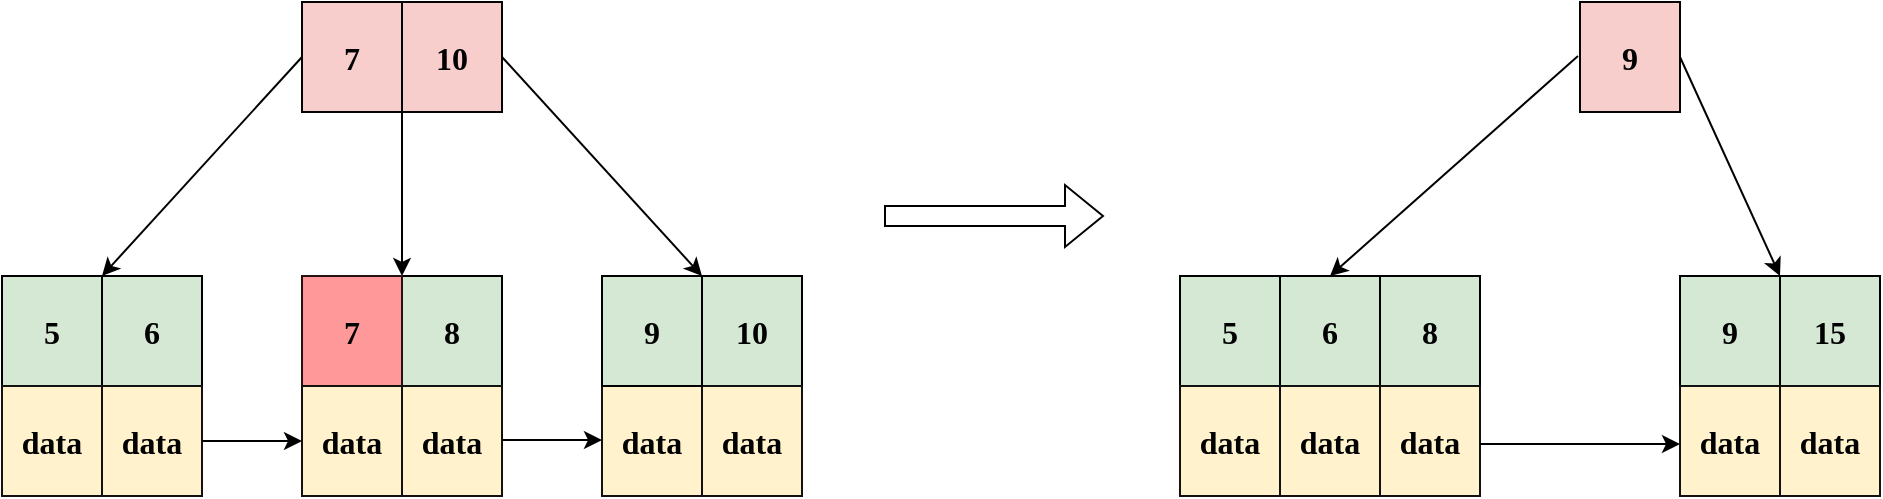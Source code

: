 <mxfile version="21.2.8" type="device">
  <diagram name="Page-1" id="G8zUkWH1zO-NME-5j4UN">
    <mxGraphModel dx="1100" dy="803" grid="1" gridSize="10" guides="1" tooltips="1" connect="1" arrows="1" fold="1" page="1" pageScale="1" pageWidth="827" pageHeight="1169" math="0" shadow="0">
      <root>
        <mxCell id="0" />
        <mxCell id="1" parent="0" />
        <mxCell id="S-mwotM_cn-dGgrq2116-1" value="&lt;b&gt;&lt;font face=&quot;Verdana&quot; style=&quot;font-size: 16px;&quot;&gt;7&lt;/font&gt;&lt;/b&gt;" style="rounded=0;whiteSpace=wrap;html=1;fillColor=#f8cecc;strokeColor=#030303;" parent="1" vertex="1">
          <mxGeometry x="150" y="593" width="50" height="55" as="geometry" />
        </mxCell>
        <mxCell id="pxex9ywGjvc4ZNXBWNHF-4" style="edgeStyle=orthogonalEdgeStyle;rounded=0;orthogonalLoop=1;jettySize=auto;html=1;exitX=0;exitY=1;exitDx=0;exitDy=0;entryX=1;entryY=0;entryDx=0;entryDy=0;" edge="1" parent="1" source="S-mwotM_cn-dGgrq2116-2" target="pxex9ywGjvc4ZNXBWNHF-1">
          <mxGeometry relative="1" as="geometry" />
        </mxCell>
        <mxCell id="S-mwotM_cn-dGgrq2116-2" value="&lt;b&gt;&lt;font face=&quot;Verdana&quot; style=&quot;font-size: 16px;&quot;&gt;10&lt;/font&gt;&lt;/b&gt;" style="rounded=0;whiteSpace=wrap;html=1;fillColor=#f8cecc;strokeColor=#030303;" parent="1" vertex="1">
          <mxGeometry x="200" y="593" width="50" height="55" as="geometry" />
        </mxCell>
        <mxCell id="S-mwotM_cn-dGgrq2116-7" value="&lt;b&gt;&lt;font face=&quot;Verdana&quot; style=&quot;font-size: 16px;&quot;&gt;5&lt;/font&gt;&lt;/b&gt;" style="rounded=0;whiteSpace=wrap;html=1;fillColor=#d5e8d4;strokeColor=#000000;" parent="1" vertex="1">
          <mxGeometry y="730" width="50" height="55" as="geometry" />
        </mxCell>
        <mxCell id="S-mwotM_cn-dGgrq2116-8" value="&lt;b&gt;&lt;font face=&quot;Verdana&quot; style=&quot;font-size: 16px;&quot;&gt;data&lt;/font&gt;&lt;/b&gt;" style="rounded=0;whiteSpace=wrap;html=1;fillColor=#fff2cc;strokeColor=#121211;" parent="1" vertex="1">
          <mxGeometry y="785" width="50" height="55" as="geometry" />
        </mxCell>
        <mxCell id="S-mwotM_cn-dGgrq2116-15" value="&lt;b&gt;&lt;font face=&quot;Verdana&quot; style=&quot;font-size: 16px;&quot;&gt;6&lt;/font&gt;&lt;/b&gt;" style="rounded=0;whiteSpace=wrap;html=1;fillColor=#d5e8d4;strokeColor=#000000;" parent="1" vertex="1">
          <mxGeometry x="50" y="730" width="50" height="55" as="geometry" />
        </mxCell>
        <mxCell id="S-mwotM_cn-dGgrq2116-16" value="&lt;b&gt;&lt;font face=&quot;Verdana&quot; style=&quot;font-size: 16px;&quot;&gt;data&lt;/font&gt;&lt;/b&gt;" style="rounded=0;whiteSpace=wrap;html=1;fillColor=#fff2cc;strokeColor=#121211;" parent="1" vertex="1">
          <mxGeometry x="50" y="785" width="50" height="55" as="geometry" />
        </mxCell>
        <mxCell id="S-mwotM_cn-dGgrq2116-17" value="&lt;b&gt;&lt;font face=&quot;Verdana&quot; style=&quot;font-size: 16px;&quot;&gt;8&lt;/font&gt;&lt;/b&gt;" style="rounded=0;whiteSpace=wrap;html=1;fillColor=#d5e8d4;strokeColor=#000000;" parent="1" vertex="1">
          <mxGeometry x="200" y="730" width="50" height="55" as="geometry" />
        </mxCell>
        <mxCell id="S-mwotM_cn-dGgrq2116-18" value="&lt;b&gt;&lt;font face=&quot;Verdana&quot; style=&quot;font-size: 16px;&quot;&gt;data&lt;/font&gt;&lt;/b&gt;" style="rounded=0;whiteSpace=wrap;html=1;fillColor=#fff2cc;strokeColor=#121211;" parent="1" vertex="1">
          <mxGeometry x="200" y="785" width="50" height="55" as="geometry" />
        </mxCell>
        <mxCell id="S-mwotM_cn-dGgrq2116-20" value="&lt;b&gt;&lt;font face=&quot;Verdana&quot; style=&quot;font-size: 16px;&quot;&gt;data&lt;/font&gt;&lt;/b&gt;" style="rounded=0;whiteSpace=wrap;html=1;fillColor=#fff2cc;strokeColor=#121211;" parent="1" vertex="1">
          <mxGeometry x="300" y="785" width="50" height="55" as="geometry" />
        </mxCell>
        <mxCell id="S-mwotM_cn-dGgrq2116-21" value="&lt;b&gt;&lt;font face=&quot;Verdana&quot; style=&quot;font-size: 16px;&quot;&gt;10&lt;/font&gt;&lt;/b&gt;" style="rounded=0;whiteSpace=wrap;html=1;fillColor=#d5e8d4;strokeColor=#000000;" parent="1" vertex="1">
          <mxGeometry x="350" y="730" width="50" height="55" as="geometry" />
        </mxCell>
        <mxCell id="S-mwotM_cn-dGgrq2116-22" value="&lt;b&gt;&lt;font face=&quot;Verdana&quot; style=&quot;font-size: 16px;&quot;&gt;data&lt;/font&gt;&lt;/b&gt;" style="rounded=0;whiteSpace=wrap;html=1;fillColor=#fff2cc;strokeColor=#121211;" parent="1" vertex="1">
          <mxGeometry x="350" y="785" width="50" height="55" as="geometry" />
        </mxCell>
        <mxCell id="S-mwotM_cn-dGgrq2116-26" value="" style="endArrow=classic;html=1;rounded=0;exitX=0;exitY=0.5;exitDx=0;exitDy=0;entryX=1;entryY=0;entryDx=0;entryDy=0;" parent="1" source="S-mwotM_cn-dGgrq2116-1" target="S-mwotM_cn-dGgrq2116-7" edge="1">
          <mxGeometry width="50" height="50" relative="1" as="geometry">
            <mxPoint x="460" y="750" as="sourcePoint" />
            <mxPoint x="510" y="700" as="targetPoint" />
          </mxGeometry>
        </mxCell>
        <mxCell id="S-mwotM_cn-dGgrq2116-27" value="" style="endArrow=classic;html=1;rounded=0;exitX=1;exitY=0.5;exitDx=0;exitDy=0;entryX=0;entryY=0;entryDx=0;entryDy=0;" parent="1" source="S-mwotM_cn-dGgrq2116-2" target="S-mwotM_cn-dGgrq2116-21" edge="1">
          <mxGeometry width="50" height="50" relative="1" as="geometry">
            <mxPoint x="460" y="750" as="sourcePoint" />
            <mxPoint x="510" y="700" as="targetPoint" />
          </mxGeometry>
        </mxCell>
        <mxCell id="S-mwotM_cn-dGgrq2116-28" value="" style="shape=flexArrow;endArrow=classic;html=1;rounded=0;strokeWidth=1;" parent="1" edge="1">
          <mxGeometry width="50" height="50" relative="1" as="geometry">
            <mxPoint x="441" y="700" as="sourcePoint" />
            <mxPoint x="551" y="700" as="targetPoint" />
          </mxGeometry>
        </mxCell>
        <mxCell id="S-mwotM_cn-dGgrq2116-30" value="&lt;b&gt;&lt;font face=&quot;Verdana&quot; style=&quot;font-size: 16px;&quot;&gt;9&lt;/font&gt;&lt;/b&gt;" style="rounded=0;whiteSpace=wrap;html=1;fillColor=#f8cecc;strokeColor=#030303;" parent="1" vertex="1">
          <mxGeometry x="789" y="593" width="50" height="55" as="geometry" />
        </mxCell>
        <mxCell id="S-mwotM_cn-dGgrq2116-31" value="&lt;b&gt;&lt;font face=&quot;Verdana&quot; style=&quot;font-size: 16px;&quot;&gt;5&lt;/font&gt;&lt;/b&gt;" style="rounded=0;whiteSpace=wrap;html=1;fillColor=#d5e8d4;strokeColor=#000000;" parent="1" vertex="1">
          <mxGeometry x="589" y="730" width="50" height="55" as="geometry" />
        </mxCell>
        <mxCell id="S-mwotM_cn-dGgrq2116-32" value="&lt;b&gt;&lt;font face=&quot;Verdana&quot; style=&quot;font-size: 16px;&quot;&gt;data&lt;/font&gt;&lt;/b&gt;" style="rounded=0;whiteSpace=wrap;html=1;fillColor=#fff2cc;strokeColor=#121211;" parent="1" vertex="1">
          <mxGeometry x="589" y="785" width="50" height="55" as="geometry" />
        </mxCell>
        <mxCell id="S-mwotM_cn-dGgrq2116-33" value="&lt;b&gt;&lt;font face=&quot;Verdana&quot; style=&quot;font-size: 16px;&quot;&gt;8&lt;/font&gt;&lt;/b&gt;" style="rounded=0;whiteSpace=wrap;html=1;fillColor=#d5e8d4;strokeColor=#000000;" parent="1" vertex="1">
          <mxGeometry x="689" y="730" width="50" height="55" as="geometry" />
        </mxCell>
        <mxCell id="S-mwotM_cn-dGgrq2116-34" value="&lt;b&gt;&lt;font face=&quot;Verdana&quot; style=&quot;font-size: 16px;&quot;&gt;data&lt;/font&gt;&lt;/b&gt;" style="rounded=0;whiteSpace=wrap;html=1;fillColor=#fff2cc;strokeColor=#121211;" parent="1" vertex="1">
          <mxGeometry x="689" y="785" width="50" height="55" as="geometry" />
        </mxCell>
        <mxCell id="S-mwotM_cn-dGgrq2116-39" value="&lt;b&gt;&lt;font face=&quot;Verdana&quot; style=&quot;font-size: 16px;&quot;&gt;15&lt;/font&gt;&lt;/b&gt;" style="rounded=0;whiteSpace=wrap;html=1;fillColor=#d5e8d4;strokeColor=#000000;" parent="1" vertex="1">
          <mxGeometry x="889" y="730" width="50" height="55" as="geometry" />
        </mxCell>
        <mxCell id="S-mwotM_cn-dGgrq2116-40" value="&lt;b&gt;&lt;font face=&quot;Verdana&quot; style=&quot;font-size: 16px;&quot;&gt;data&lt;/font&gt;&lt;/b&gt;" style="rounded=0;whiteSpace=wrap;html=1;fillColor=#fff2cc;strokeColor=#121211;" parent="1" vertex="1">
          <mxGeometry x="889" y="785" width="50" height="55" as="geometry" />
        </mxCell>
        <mxCell id="S-mwotM_cn-dGgrq2116-41" value="" style="endArrow=classic;html=1;rounded=0;exitX=1;exitY=0;exitDx=0;exitDy=0;entryX=0;entryY=0;entryDx=0;entryDy=0;" parent="1" edge="1">
          <mxGeometry width="50" height="50" relative="1" as="geometry">
            <mxPoint x="739" y="814" as="sourcePoint" />
            <mxPoint x="839" y="814" as="targetPoint" />
          </mxGeometry>
        </mxCell>
        <mxCell id="S-mwotM_cn-dGgrq2116-42" value="" style="endArrow=classic;html=1;rounded=0;entryX=0.5;entryY=0;entryDx=0;entryDy=0;" parent="1" target="pxex9ywGjvc4ZNXBWNHF-7" edge="1">
          <mxGeometry width="50" height="50" relative="1" as="geometry">
            <mxPoint x="788" y="620" as="sourcePoint" />
            <mxPoint x="1049" y="700" as="targetPoint" />
          </mxGeometry>
        </mxCell>
        <mxCell id="S-mwotM_cn-dGgrq2116-43" value="" style="endArrow=classic;html=1;rounded=0;exitX=1;exitY=0.5;exitDx=0;exitDy=0;entryX=0;entryY=0;entryDx=0;entryDy=0;" parent="1" source="S-mwotM_cn-dGgrq2116-30" target="S-mwotM_cn-dGgrq2116-39" edge="1">
          <mxGeometry width="50" height="50" relative="1" as="geometry">
            <mxPoint x="999" y="750" as="sourcePoint" />
            <mxPoint x="1049" y="700" as="targetPoint" />
          </mxGeometry>
        </mxCell>
        <mxCell id="S-mwotM_cn-dGgrq2116-44" value="&lt;b&gt;&lt;font face=&quot;Verdana&quot; style=&quot;font-size: 16px;&quot;&gt;9&lt;/font&gt;&lt;/b&gt;" style="rounded=0;whiteSpace=wrap;html=1;fillColor=#d5e8d4;strokeColor=#000000;" parent="1" vertex="1">
          <mxGeometry x="839" y="730" width="50" height="55" as="geometry" />
        </mxCell>
        <mxCell id="S-mwotM_cn-dGgrq2116-45" value="&lt;b&gt;&lt;font face=&quot;Verdana&quot; style=&quot;font-size: 16px;&quot;&gt;data&lt;/font&gt;&lt;/b&gt;" style="rounded=0;whiteSpace=wrap;html=1;fillColor=#fff2cc;strokeColor=#121211;" parent="1" vertex="1">
          <mxGeometry x="839" y="785" width="50" height="55" as="geometry" />
        </mxCell>
        <mxCell id="pxex9ywGjvc4ZNXBWNHF-1" value="&lt;b&gt;&lt;font color=&quot;#000000&quot; face=&quot;Verdana&quot; style=&quot;font-size: 16px;&quot;&gt;7&lt;/font&gt;&lt;/b&gt;" style="rounded=0;whiteSpace=wrap;html=1;fillColor=#FF9999;strokeColor=#271111;fontColor=#ffffff;" vertex="1" parent="1">
          <mxGeometry x="150" y="730" width="50" height="55" as="geometry" />
        </mxCell>
        <mxCell id="pxex9ywGjvc4ZNXBWNHF-2" value="&lt;b&gt;&lt;font face=&quot;Verdana&quot; style=&quot;font-size: 16px;&quot;&gt;data&lt;/font&gt;&lt;/b&gt;" style="rounded=0;whiteSpace=wrap;html=1;fillColor=#fff2cc;strokeColor=#121211;" vertex="1" parent="1">
          <mxGeometry x="150" y="785" width="50" height="55" as="geometry" />
        </mxCell>
        <mxCell id="pxex9ywGjvc4ZNXBWNHF-3" value="&lt;b&gt;&lt;font face=&quot;Verdana&quot; style=&quot;font-size: 16px;&quot;&gt;9&lt;/font&gt;&lt;/b&gt;" style="rounded=0;whiteSpace=wrap;html=1;fillColor=#d5e8d4;strokeColor=#000000;" vertex="1" parent="1">
          <mxGeometry x="300" y="730" width="50" height="55" as="geometry" />
        </mxCell>
        <mxCell id="pxex9ywGjvc4ZNXBWNHF-5" value="" style="endArrow=classic;html=1;rounded=0;exitX=1;exitY=0.5;exitDx=0;exitDy=0;entryX=0;entryY=0.5;entryDx=0;entryDy=0;" edge="1" parent="1" source="S-mwotM_cn-dGgrq2116-16" target="pxex9ywGjvc4ZNXBWNHF-2">
          <mxGeometry width="50" height="50" relative="1" as="geometry">
            <mxPoint x="390" y="630" as="sourcePoint" />
            <mxPoint x="440" y="580" as="targetPoint" />
          </mxGeometry>
        </mxCell>
        <mxCell id="pxex9ywGjvc4ZNXBWNHF-6" value="" style="endArrow=classic;html=1;rounded=0;exitX=1;exitY=0.5;exitDx=0;exitDy=0;entryX=0;entryY=0.5;entryDx=0;entryDy=0;" edge="1" parent="1">
          <mxGeometry width="50" height="50" relative="1" as="geometry">
            <mxPoint x="250" y="812" as="sourcePoint" />
            <mxPoint x="300" y="812" as="targetPoint" />
          </mxGeometry>
        </mxCell>
        <mxCell id="pxex9ywGjvc4ZNXBWNHF-7" value="&lt;b&gt;&lt;font face=&quot;Verdana&quot; style=&quot;font-size: 16px;&quot;&gt;6&lt;/font&gt;&lt;/b&gt;" style="rounded=0;whiteSpace=wrap;html=1;fillColor=#d5e8d4;strokeColor=#000000;" vertex="1" parent="1">
          <mxGeometry x="639" y="730" width="50" height="55" as="geometry" />
        </mxCell>
        <mxCell id="pxex9ywGjvc4ZNXBWNHF-8" value="&lt;b&gt;&lt;font face=&quot;Verdana&quot; style=&quot;font-size: 16px;&quot;&gt;data&lt;/font&gt;&lt;/b&gt;" style="rounded=0;whiteSpace=wrap;html=1;fillColor=#fff2cc;strokeColor=#121211;" vertex="1" parent="1">
          <mxGeometry x="639" y="785" width="50" height="55" as="geometry" />
        </mxCell>
      </root>
    </mxGraphModel>
  </diagram>
</mxfile>
